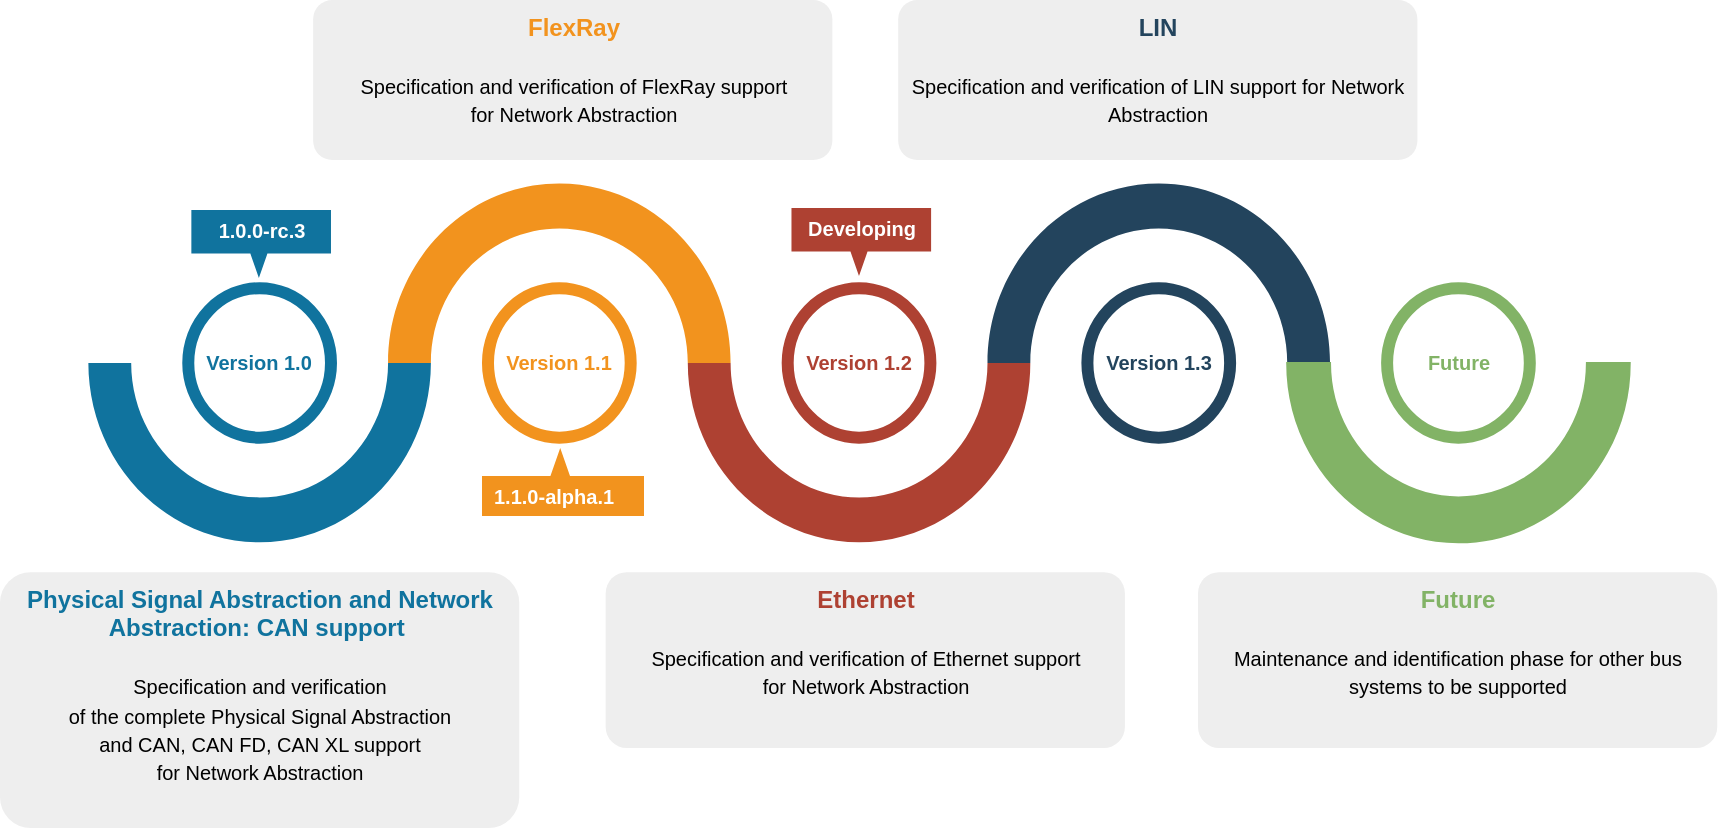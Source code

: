<mxfile version="27.1.6">
  <diagram id="yPxyJZ8AM_hMuL3Unpa9" name="complex gitflow">
    <mxGraphModel dx="994" dy="-291" grid="1" gridSize="10" guides="1" tooltips="1" connect="1" arrows="1" fold="1" page="1" pageScale="1" pageWidth="1100" pageHeight="850" math="0" shadow="0">
      <root>
        <mxCell id="0" />
        <mxCell id="1" parent="0" />
        <mxCell id="3dxxPQ7Z966OyGFVeyM--26" value="" style="verticalLabelPosition=bottom;verticalAlign=top;html=1;shape=mxgraph.basic.partConcEllipse;startAngle=0.25;endAngle=0.75;arcWidth=0.25;fillColor=#10739E;strokeColor=none;" parent="1" vertex="1">
          <mxGeometry x="414.181" y="1137.775" width="171.264" height="179.354" as="geometry" />
        </mxCell>
        <mxCell id="3dxxPQ7Z966OyGFVeyM--27" value="" style="verticalLabelPosition=bottom;verticalAlign=top;html=1;shape=mxgraph.basic.partConcEllipse;startAngle=0.75;endAngle=0.25;arcWidth=0.25;fillColor=#F2931E;strokeColor=none;" parent="1" vertex="1">
          <mxGeometry x="564.037" y="1137.775" width="171.264" height="179.354" as="geometry" />
        </mxCell>
        <mxCell id="3dxxPQ7Z966OyGFVeyM--28" value="" style="verticalLabelPosition=bottom;verticalAlign=top;html=1;shape=mxgraph.basic.partConcEllipse;startAngle=0.25;endAngle=0.75;arcWidth=0.25;fillColor=#AE4132;strokeColor=none;" parent="1" vertex="1">
          <mxGeometry x="713.894" y="1137.775" width="171.264" height="179.354" as="geometry" />
        </mxCell>
        <mxCell id="3dxxPQ7Z966OyGFVeyM--29" value="" style="verticalLabelPosition=bottom;verticalAlign=top;html=1;shape=mxgraph.basic.partConcEllipse;startAngle=0.75;endAngle=0.25;arcWidth=0.25;fillColor=#23445D;strokeColor=none;" parent="1" vertex="1">
          <mxGeometry x="863.75" y="1137.775" width="171.264" height="179.354" as="geometry" />
        </mxCell>
        <mxCell id="3dxxPQ7Z966OyGFVeyM--31" value="Version 1.0" style="shape=ellipse;strokeWidth=6;strokeColor=#10739E;fontSize=10;html=1;whiteSpace=wrap;fontStyle=1;fontColor=#10739E;" parent="1" vertex="1">
          <mxGeometry x="464.133" y="1190.087" width="71.36" height="74.731" as="geometry" />
        </mxCell>
        <mxCell id="3dxxPQ7Z966OyGFVeyM--32" value="Version 1.1" style="shape=ellipse;strokeWidth=6;strokeColor=#F2931E;fontSize=10;html=1;whiteSpace=wrap;fontStyle=1;fontColor=#F2931E;" parent="1" vertex="1">
          <mxGeometry x="613.989" y="1190.087" width="71.36" height="74.731" as="geometry" />
        </mxCell>
        <mxCell id="3dxxPQ7Z966OyGFVeyM--33" value="Version 1.2" style="shape=ellipse;strokeWidth=6;strokeColor=#AE4132;fontSize=10;html=1;whiteSpace=wrap;fontStyle=1;fontColor=#AE4132;" parent="1" vertex="1">
          <mxGeometry x="763.846" y="1190.087" width="71.36" height="74.731" as="geometry" />
        </mxCell>
        <mxCell id="3dxxPQ7Z966OyGFVeyM--34" value="Version 1.3" style="shape=ellipse;strokeWidth=6;strokeColor=#23445D;fontSize=10;html=1;whiteSpace=wrap;fontStyle=1;fontColor=#23445D;" parent="1" vertex="1">
          <mxGeometry x="913.702" y="1190.087" width="71.36" height="74.731" as="geometry" />
        </mxCell>
        <mxCell id="3dxxPQ7Z966OyGFVeyM--36" value="&lt;font style=&quot;&quot;&gt;&lt;font style=&quot;&quot; color=&quot;#10739E&quot;&gt;&lt;b&gt;Physical Signal Abstraction and&amp;nbsp;Network Abstraction: CAN support&lt;/b&gt;&lt;b style=&quot;font-size: 12px;&quot;&gt;&amp;nbsp;&lt;/b&gt;&lt;/font&gt;&lt;br&gt;&lt;br&gt;&lt;font size=&quot;1&quot;&gt;Specification and verification&lt;br&gt;of the complete&amp;nbsp;&lt;/font&gt;&lt;/font&gt;&lt;font size=&quot;1&quot;&gt;Physical Signal Abstraction&lt;br&gt;and CAN, CAN FD, CAN XL support&lt;br&gt;for&amp;nbsp;Network Abstraction&lt;/font&gt;" style="rounded=1;strokeColor=none;fillColor=#EEEEEE;align=center;arcSize=12;verticalAlign=top;whiteSpace=wrap;html=1;fontSize=12;" parent="1" vertex="1">
          <mxGeometry x="370" y="1332.07" width="259.62" height="127.93" as="geometry" />
        </mxCell>
        <mxCell id="3dxxPQ7Z966OyGFVeyM--37" value="&lt;font style=&quot;font-size: 10px&quot;&gt;&lt;font style=&quot;font-size: 12px&quot; color=&quot;#F2931E&quot;&gt;&lt;b&gt;FlexRay&lt;/b&gt;&lt;/font&gt;&lt;br&gt;&lt;br&gt;&lt;font style=&quot;font-size: 12px;&quot;&gt;&lt;font size=&quot;1&quot;&gt;Specification and verification of FlexRay&lt;/font&gt;&lt;/font&gt;&lt;font size=&quot;1&quot;&gt;&amp;nbsp;support for&amp;nbsp;Network Abstraction&lt;/font&gt;&lt;br&gt;&lt;/font&gt;" style="rounded=1;strokeColor=none;fillColor=#EEEEEE;align=center;arcSize=12;verticalAlign=top;whiteSpace=wrap;html=1;fontSize=12;" parent="1" vertex="1">
          <mxGeometry x="526.57" y="1046" width="259.62" height="80" as="geometry" />
        </mxCell>
        <mxCell id="3dxxPQ7Z966OyGFVeyM--38" value="&lt;font style=&quot;font-size: 10px&quot;&gt;&lt;font style=&quot;font-size: 12px&quot; color=&quot;#AE4132&quot;&gt;&lt;b&gt;Ethernet&lt;/b&gt;&lt;/font&gt;&lt;br&gt;&lt;br&gt;&lt;font style=&quot;font-size: 12px;&quot;&gt;&lt;font size=&quot;1&quot;&gt;Specification and verification of Ethernet&lt;/font&gt;&lt;/font&gt;&amp;nbsp;support for&amp;nbsp;Network Abstraction&lt;br&gt;&lt;/font&gt;" style="rounded=1;strokeColor=none;fillColor=#EEEEEE;align=center;arcSize=12;verticalAlign=top;whiteSpace=wrap;html=1;fontSize=12;" parent="1" vertex="1">
          <mxGeometry x="672.83" y="1332.07" width="259.62" height="87.93" as="geometry" />
        </mxCell>
        <mxCell id="3dxxPQ7Z966OyGFVeyM--39" value="&lt;font style=&quot;&quot;&gt;&lt;b style=&quot;&quot;&gt;&lt;font color=&quot;#23445d&quot;&gt;LIN&lt;/font&gt;&lt;/b&gt;&lt;br style=&quot;font-size: 10px;&quot;&gt;&lt;br style=&quot;font-size: 10px;&quot;&gt;&lt;font size=&quot;1&quot;&gt;Specification and verification of LIN&amp;nbsp;&lt;/font&gt;&lt;span style=&quot;font-size: 10px;&quot;&gt;support for&amp;nbsp;Network Abstraction&lt;/span&gt;&lt;br&gt;&lt;/font&gt;" style="rounded=1;strokeColor=none;fillColor=#EEEEEE;align=center;arcSize=12;verticalAlign=top;whiteSpace=wrap;html=1;fontSize=12;" parent="1" vertex="1">
          <mxGeometry x="819.09" y="1046" width="259.62" height="80" as="geometry" />
        </mxCell>
        <mxCell id="d6mSQOqPAX1S2WBqcgU_-3" value="&lt;b style=&quot;&quot;&gt;&lt;font color=&quot;#82b366&quot;&gt;Future&lt;/font&gt;&lt;/b&gt;&lt;br&gt;&lt;br&gt;&lt;font size=&quot;1&quot;&gt;Maintenance and identification phase for other bus systems to be supported&lt;/font&gt;" style="rounded=1;strokeColor=none;fillColor=#EEEEEE;align=center;arcSize=12;verticalAlign=top;whiteSpace=wrap;html=1;fontSize=12;" parent="1" vertex="1">
          <mxGeometry x="969" y="1332.07" width="259.62" height="87.93" as="geometry" />
        </mxCell>
        <mxCell id="d6mSQOqPAX1S2WBqcgU_-1" value="&lt;span style=&quot;&quot;&gt;Future&lt;/span&gt;" style="shape=ellipse;strokeWidth=6;strokeColor=#82B366;fontSize=10;html=1;whiteSpace=wrap;fontStyle=1;fontColor=#82B366;" parent="1" vertex="1">
          <mxGeometry x="1063.552" y="1190.087" width="71.36" height="74.731" as="geometry" />
        </mxCell>
        <mxCell id="d6mSQOqPAX1S2WBqcgU_-2" value="" style="verticalLabelPosition=bottom;verticalAlign=top;html=1;shape=mxgraph.basic.partConcEllipse;startAngle=0.25;endAngle=0.75;arcWidth=0.25;fillColor=#82B366;strokeColor=#82b366;" parent="1" vertex="1">
          <mxGeometry x="1013.6" y="1137.775" width="171.264" height="179.354" as="geometry" />
        </mxCell>
        <mxCell id="2EjnSGh1YMzVQ0refrxI-21" value="&lt;b style=&quot;font-size: 10px;&quot;&gt;1.0.0-rc.3&lt;/b&gt;" style="html=1;whiteSpace=wrap;shape=mxgraph.infographic.barCallout;dx=33.76;dy=12.19;fillColor=#10739E;strokeColor=none;align=center;verticalAlign=top;fontColor=#ffffff;fontSize=14;fontStyle=1;shadow=0;spacingTop=-6;horizontal=1;spacingBottom=-8;" parent="1" vertex="1">
          <mxGeometry x="465.68" y="1151" width="69.81" height="34" as="geometry" />
        </mxCell>
        <mxCell id="2EjnSGh1YMzVQ0refrxI-37" value="&lt;b style=&quot;font-size: 10px;&quot;&gt;Developing&lt;/b&gt;" style="html=1;whiteSpace=wrap;shape=mxgraph.infographic.barCallout;dx=33.76;dy=12.19;fillColor=#AE4132;strokeColor=none;align=center;verticalAlign=top;fontColor=#ffffff;fontSize=14;fontStyle=1;shadow=0;spacingTop=-6;horizontal=1;spacingBottom=-8;" parent="1" vertex="1">
          <mxGeometry x="765.74" y="1150" width="69.81" height="34" as="geometry" />
        </mxCell>
        <mxCell id="2EjnSGh1YMzVQ0refrxI-33" value="" style="html=1;whiteSpace=wrap;shape=mxgraph.infographic.barCallout;dx=41.89;dy=13.99;fillColor=#F2931E;strokeColor=none;align=center;verticalAlign=top;fontColor=#ffffff;fontSize=14;fontStyle=1;shadow=0;spacingTop=-6;horizontal=1;spacingBottom=-8;rotation=-180;" parent="1" vertex="1">
          <mxGeometry x="611" y="1270" width="81" height="34" as="geometry" />
        </mxCell>
        <mxCell id="2EjnSGh1YMzVQ0refrxI-35" value="&lt;b style=&quot;text-wrap-mode: wrap;&quot;&gt;1.1.0-alpha.1&lt;/b&gt;" style="text;strokeColor=none;fillColor=none;html=1;fontSize=10;fontStyle=1;verticalAlign=middle;align=left;fontColor=#FFFFFF;whiteSpace=wrap;" parent="1" vertex="1">
          <mxGeometry x="615.0" y="1278" width="100" height="31" as="geometry" />
        </mxCell>
      </root>
    </mxGraphModel>
  </diagram>
</mxfile>
